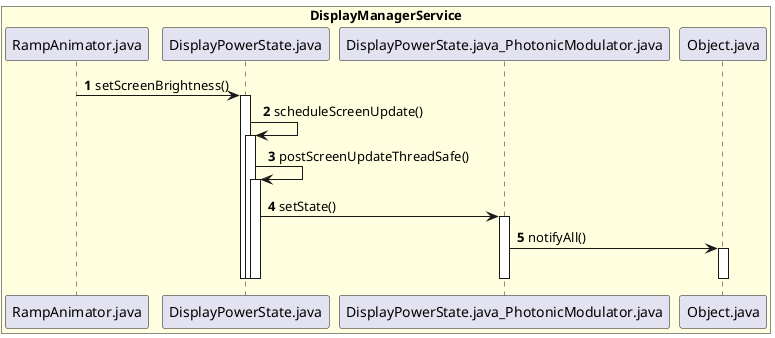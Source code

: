 @startuml
'https://plantuml.com/sequence-diagram

autonumber

box "DisplayManagerService" #LightYellow
participant RampAnimator.java
participant DisplayPowerState.java
participant DisplayPowerState.java_PhotonicModulator.java
participant Object.java
end box


RampAnimator.java -> DisplayPowerState.java: setScreenBrightness()
activate DisplayPowerState.java
DisplayPowerState.java -> DisplayPowerState.java: scheduleScreenUpdate()
activate DisplayPowerState.java
DisplayPowerState.java -> DisplayPowerState.java: postScreenUpdateThreadSafe()
activate DisplayPowerState.java
DisplayPowerState.java -> DisplayPowerState.java_PhotonicModulator.java: setState()
activate DisplayPowerState.java_PhotonicModulator.java
DisplayPowerState.java_PhotonicModulator.java -> Object.java: notifyAll()
activate Object.java
deactivate Object.java
deactivate DisplayPowerState.java
deactivate DisplayPowerState.java
deactivate DisplayPowerState.java
deactivate DisplayPowerState.java_PhotonicModulator.java
deactivate RampAnimator.java


@enduml